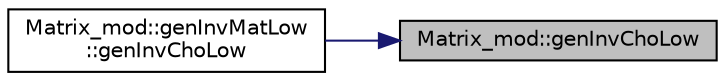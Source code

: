 digraph "Matrix_mod::genInvChoLow"
{
 // LATEX_PDF_SIZE
  edge [fontname="Helvetica",fontsize="10",labelfontname="Helvetica",labelfontsize="10"];
  node [fontname="Helvetica",fontsize="10",shape=record];
  rankdir="RL";
  Node1 [label="Matrix_mod::genInvChoLow",height=0.2,width=0.4,color="black", fillcolor="grey75", style="filled", fontcolor="black",tooltip="Return the inverse matrix InvMatLow of an input lower-triangle matrix of shape (nd,..."];
  Node1 -> Node2 [dir="back",color="midnightblue",fontsize="10",style="solid",fontname="Helvetica"];
  Node2 [label="Matrix_mod::genInvMatLow\l::genInvChoLow",height=0.2,width=0.4,color="black", fillcolor="white", style="filled",URL="$interfaceMatrix__mod_1_1genInvMatLow.html#a75b0d42e4d453adb6c9da67ada6a2404",tooltip="Return the inverse matrix InvMatLow of an input lower-triangle matrix of shape (nd,..."];
}
